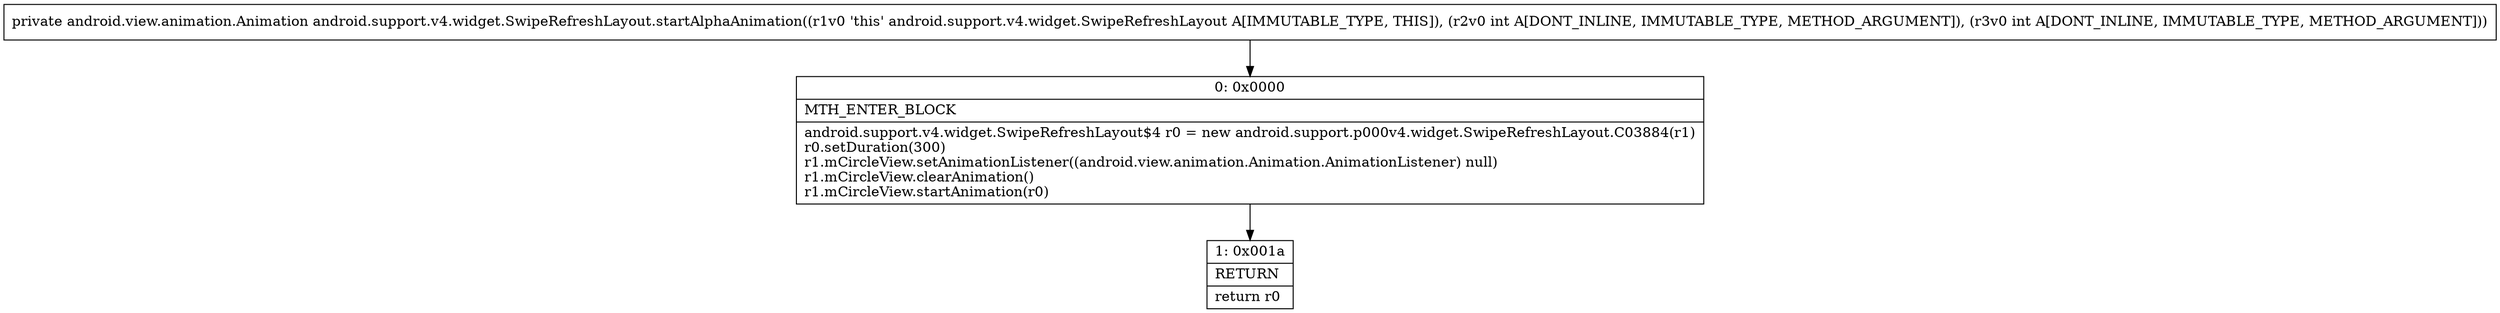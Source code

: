 digraph "CFG forandroid.support.v4.widget.SwipeRefreshLayout.startAlphaAnimation(II)Landroid\/view\/animation\/Animation;" {
Node_0 [shape=record,label="{0\:\ 0x0000|MTH_ENTER_BLOCK\l|android.support.v4.widget.SwipeRefreshLayout$4 r0 = new android.support.p000v4.widget.SwipeRefreshLayout.C03884(r1)\lr0.setDuration(300)\lr1.mCircleView.setAnimationListener((android.view.animation.Animation.AnimationListener) null)\lr1.mCircleView.clearAnimation()\lr1.mCircleView.startAnimation(r0)\l}"];
Node_1 [shape=record,label="{1\:\ 0x001a|RETURN\l|return r0\l}"];
MethodNode[shape=record,label="{private android.view.animation.Animation android.support.v4.widget.SwipeRefreshLayout.startAlphaAnimation((r1v0 'this' android.support.v4.widget.SwipeRefreshLayout A[IMMUTABLE_TYPE, THIS]), (r2v0 int A[DONT_INLINE, IMMUTABLE_TYPE, METHOD_ARGUMENT]), (r3v0 int A[DONT_INLINE, IMMUTABLE_TYPE, METHOD_ARGUMENT])) }"];
MethodNode -> Node_0;
Node_0 -> Node_1;
}

